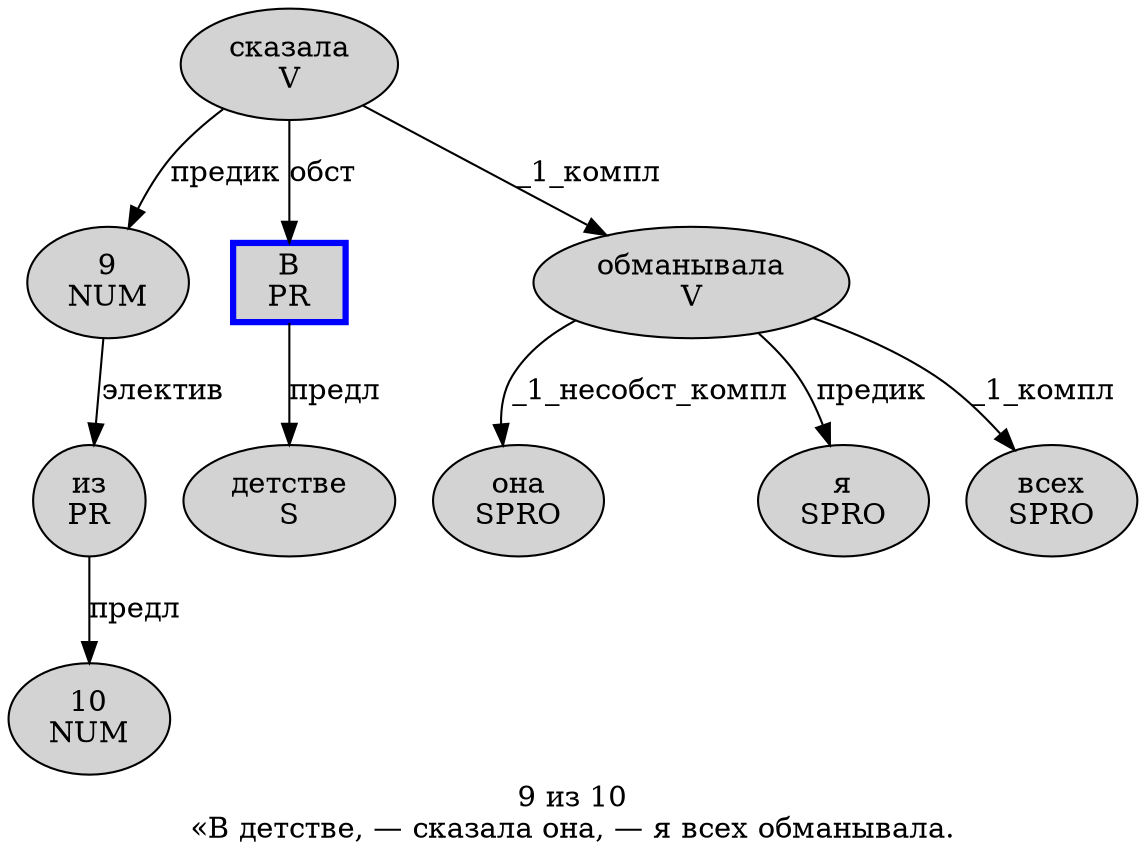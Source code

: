 digraph SENTENCE_691 {
	graph [label="9 из 10
«В детстве, — сказала она, — я всех обманывала."]
	node [style=filled]
		0 [label="9
NUM" color="" fillcolor=lightgray penwidth=1 shape=ellipse]
		1 [label="из
PR" color="" fillcolor=lightgray penwidth=1 shape=ellipse]
		2 [label="10
NUM" color="" fillcolor=lightgray penwidth=1 shape=ellipse]
		4 [label="В
PR" color=blue fillcolor=lightgray penwidth=3 shape=box]
		5 [label="детстве
S" color="" fillcolor=lightgray penwidth=1 shape=ellipse]
		8 [label="сказала
V" color="" fillcolor=lightgray penwidth=1 shape=ellipse]
		9 [label="она
SPRO" color="" fillcolor=lightgray penwidth=1 shape=ellipse]
		12 [label="я
SPRO" color="" fillcolor=lightgray penwidth=1 shape=ellipse]
		13 [label="всех
SPRO" color="" fillcolor=lightgray penwidth=1 shape=ellipse]
		14 [label="обманывала
V" color="" fillcolor=lightgray penwidth=1 shape=ellipse]
			1 -> 2 [label="предл"]
			0 -> 1 [label="электив"]
			14 -> 9 [label="_1_несобст_компл"]
			14 -> 12 [label="предик"]
			14 -> 13 [label="_1_компл"]
			8 -> 0 [label="предик"]
			8 -> 4 [label="обст"]
			8 -> 14 [label="_1_компл"]
			4 -> 5 [label="предл"]
}